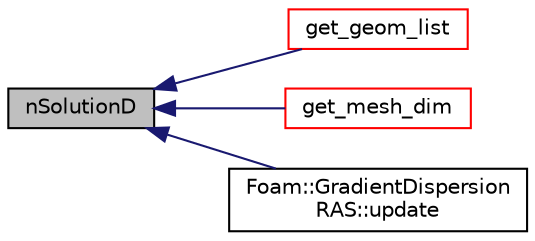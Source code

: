 digraph "nSolutionD"
{
  bgcolor="transparent";
  edge [fontname="Helvetica",fontsize="10",labelfontname="Helvetica",labelfontsize="10"];
  node [fontname="Helvetica",fontsize="10",shape=record];
  rankdir="LR";
  Node1 [label="nSolutionD",height=0.2,width=0.4,color="black", fillcolor="grey75", style="filled", fontcolor="black"];
  Node1 -> Node2 [dir="back",color="midnightblue",fontsize="10",style="solid",fontname="Helvetica"];
  Node2 [label="get_geom_list",height=0.2,width=0.4,color="red",URL="$a09610.html#a0bed30ccd3cd22e31f2d5064fb405dec"];
  Node1 -> Node3 [dir="back",color="midnightblue",fontsize="10",style="solid",fontname="Helvetica"];
  Node3 [label="get_mesh_dim",height=0.2,width=0.4,color="red",URL="$a09610.html#a750fa2e3f44e92bd343baa8844354ed0"];
  Node1 -> Node4 [dir="back",color="midnightblue",fontsize="10",style="solid",fontname="Helvetica"];
  Node4 [label="Foam::GradientDispersion\lRAS::update",height=0.2,width=0.4,color="black",URL="$a00938.html#a6b0b1e27ffb9ac1c38932a7dcd3009e0",tooltip="Update (disperse particles) "];
}
